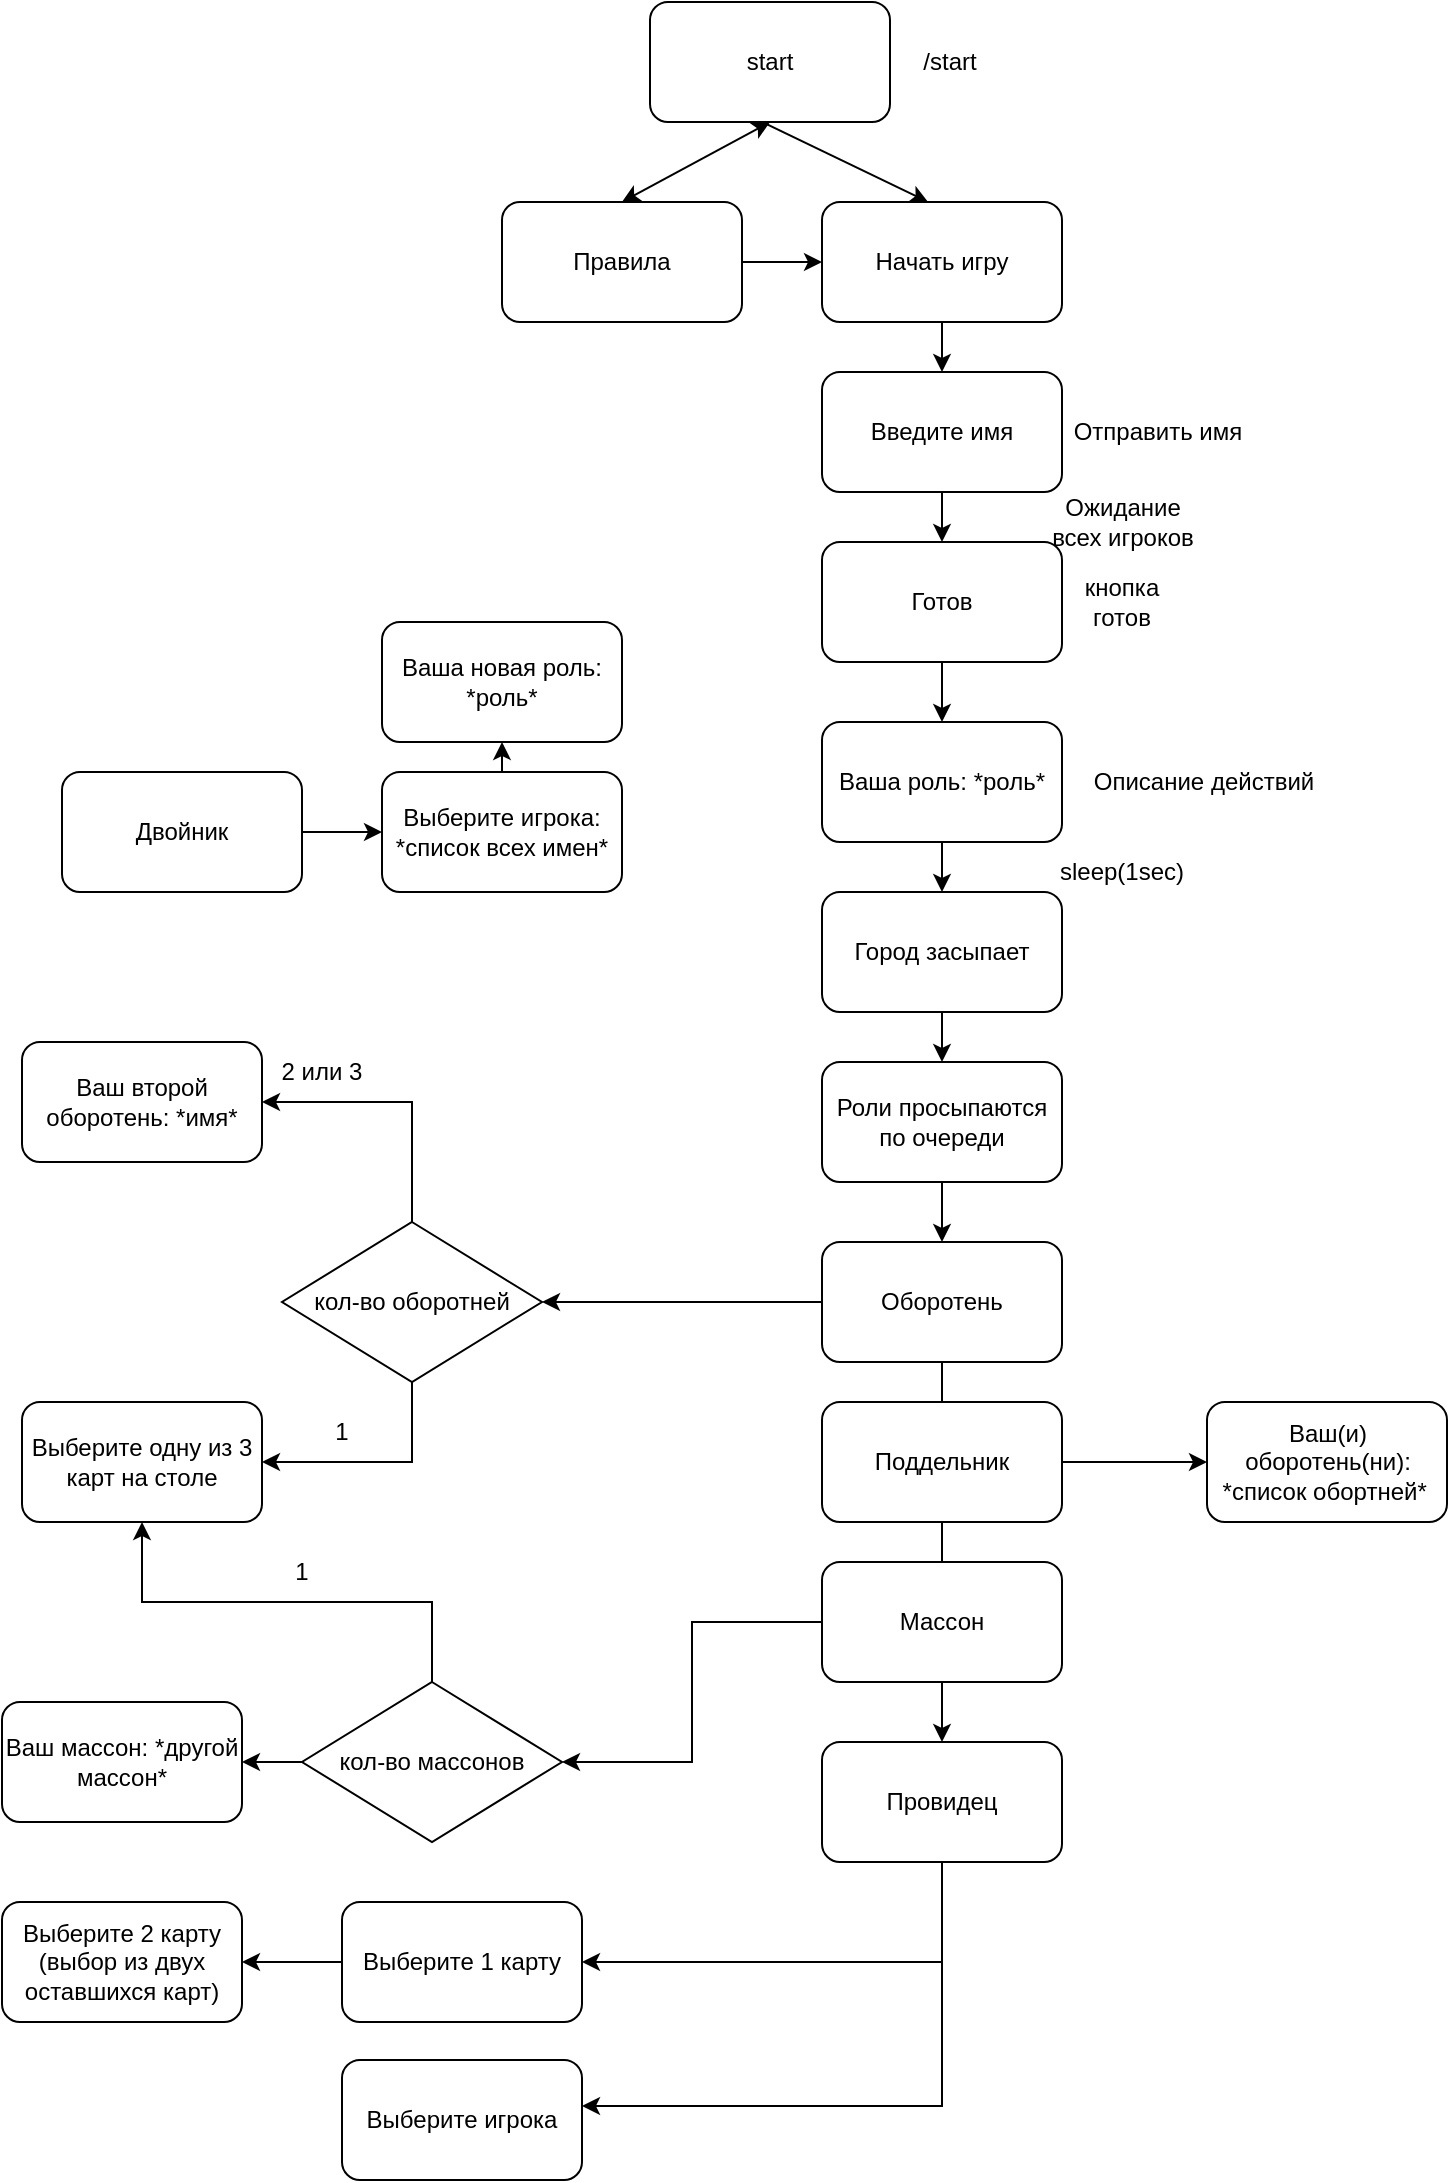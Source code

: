 <mxfile version="22.0.8" type="github" pages="2">
  <diagram name="Страница — 1" id="6bJ6J4g5H0hAXcQo4oVN">
    <mxGraphModel dx="1386" dy="759" grid="1" gridSize="10" guides="1" tooltips="1" connect="1" arrows="1" fold="1" page="1" pageScale="1" pageWidth="827" pageHeight="1169" math="0" shadow="0">
      <root>
        <mxCell id="0" />
        <mxCell id="1" parent="0" />
        <mxCell id="LyIlBi1Wi5pkrEanXtp--1" value="start" style="rounded=1;whiteSpace=wrap;html=1;" vertex="1" parent="1">
          <mxGeometry x="354" y="80" width="120" height="60" as="geometry" />
        </mxCell>
        <mxCell id="LyIlBi1Wi5pkrEanXtp--7" value="Введите имя" style="rounded=1;whiteSpace=wrap;html=1;" vertex="1" parent="1">
          <mxGeometry x="440" y="265" width="120" height="60" as="geometry" />
        </mxCell>
        <mxCell id="LyIlBi1Wi5pkrEanXtp--8" value="" style="endArrow=classic;html=1;rounded=0;entryX=0.5;entryY=0;entryDx=0;entryDy=0;exitX=0.5;exitY=1;exitDx=0;exitDy=0;" edge="1" parent="1" source="LyIlBi1Wi5pkrEanXtp--16" target="LyIlBi1Wi5pkrEanXtp--7">
          <mxGeometry width="50" height="50" relative="1" as="geometry">
            <mxPoint x="414" y="310" as="sourcePoint" />
            <mxPoint x="464" y="190" as="targetPoint" />
          </mxGeometry>
        </mxCell>
        <mxCell id="LyIlBi1Wi5pkrEanXtp--9" value="/start" style="text;html=1;strokeColor=none;fillColor=none;align=center;verticalAlign=middle;whiteSpace=wrap;rounded=0;" vertex="1" parent="1">
          <mxGeometry x="474" y="95" width="60" height="30" as="geometry" />
        </mxCell>
        <mxCell id="LyIlBi1Wi5pkrEanXtp--44" style="edgeStyle=orthogonalEdgeStyle;rounded=0;orthogonalLoop=1;jettySize=auto;html=1;exitX=0.5;exitY=1;exitDx=0;exitDy=0;entryX=0.5;entryY=0;entryDx=0;entryDy=0;" edge="1" parent="1" source="LyIlBi1Wi5pkrEanXtp--13">
          <mxGeometry relative="1" as="geometry">
            <mxPoint x="500" y="610" as="targetPoint" />
          </mxGeometry>
        </mxCell>
        <mxCell id="LyIlBi1Wi5pkrEanXtp--13" value="Город засыпает" style="rounded=1;whiteSpace=wrap;html=1;" vertex="1" parent="1">
          <mxGeometry x="440" y="525" width="120" height="60" as="geometry" />
        </mxCell>
        <mxCell id="LyIlBi1Wi5pkrEanXtp--38" style="edgeStyle=orthogonalEdgeStyle;rounded=0;orthogonalLoop=1;jettySize=auto;html=1;exitX=1;exitY=0.5;exitDx=0;exitDy=0;entryX=0;entryY=0.5;entryDx=0;entryDy=0;" edge="1" parent="1" source="LyIlBi1Wi5pkrEanXtp--14" target="LyIlBi1Wi5pkrEanXtp--16">
          <mxGeometry relative="1" as="geometry" />
        </mxCell>
        <mxCell id="LyIlBi1Wi5pkrEanXtp--14" value="Правила" style="rounded=1;whiteSpace=wrap;html=1;" vertex="1" parent="1">
          <mxGeometry x="280" y="180" width="120" height="60" as="geometry" />
        </mxCell>
        <mxCell id="LyIlBi1Wi5pkrEanXtp--16" value="Начать игру" style="rounded=1;whiteSpace=wrap;html=1;" vertex="1" parent="1">
          <mxGeometry x="440" y="180" width="120" height="60" as="geometry" />
        </mxCell>
        <mxCell id="LyIlBi1Wi5pkrEanXtp--27" style="edgeStyle=orthogonalEdgeStyle;rounded=0;orthogonalLoop=1;jettySize=auto;html=1;exitX=0.5;exitY=1;exitDx=0;exitDy=0;" edge="1" parent="1" source="LyIlBi1Wi5pkrEanXtp--17">
          <mxGeometry relative="1" as="geometry">
            <mxPoint x="500" y="440" as="targetPoint" />
          </mxGeometry>
        </mxCell>
        <mxCell id="LyIlBi1Wi5pkrEanXtp--17" value="Готов" style="rounded=1;whiteSpace=wrap;html=1;" vertex="1" parent="1">
          <mxGeometry x="440" y="350" width="120" height="60" as="geometry" />
        </mxCell>
        <mxCell id="LyIlBi1Wi5pkrEanXtp--18" value="" style="endArrow=classic;html=1;rounded=0;entryX=0.5;entryY=0;entryDx=0;entryDy=0;exitX=0.5;exitY=1;exitDx=0;exitDy=0;" edge="1" parent="1" target="LyIlBi1Wi5pkrEanXtp--17" source="LyIlBi1Wi5pkrEanXtp--7">
          <mxGeometry width="50" height="50" relative="1" as="geometry">
            <mxPoint x="650" y="240" as="sourcePoint" />
            <mxPoint x="700" y="190" as="targetPoint" />
          </mxGeometry>
        </mxCell>
        <mxCell id="LyIlBi1Wi5pkrEanXtp--19" value="кнопка готов" style="text;html=1;strokeColor=none;fillColor=none;align=center;verticalAlign=middle;whiteSpace=wrap;rounded=0;" vertex="1" parent="1">
          <mxGeometry x="560" y="365" width="60" height="30" as="geometry" />
        </mxCell>
        <mxCell id="LyIlBi1Wi5pkrEanXtp--20" value="Отправить имя" style="text;html=1;strokeColor=none;fillColor=none;align=center;verticalAlign=middle;whiteSpace=wrap;rounded=0;" vertex="1" parent="1">
          <mxGeometry x="560" y="280" width="96" height="30" as="geometry" />
        </mxCell>
        <mxCell id="LyIlBi1Wi5pkrEanXtp--30" style="edgeStyle=orthogonalEdgeStyle;rounded=0;orthogonalLoop=1;jettySize=auto;html=1;exitX=0.5;exitY=1;exitDx=0;exitDy=0;entryX=0.5;entryY=0;entryDx=0;entryDy=0;" edge="1" parent="1" source="LyIlBi1Wi5pkrEanXtp--21" target="LyIlBi1Wi5pkrEanXtp--13">
          <mxGeometry relative="1" as="geometry" />
        </mxCell>
        <mxCell id="LyIlBi1Wi5pkrEanXtp--21" value="Ваша роль: *роль*&lt;br&gt;" style="rounded=1;whiteSpace=wrap;html=1;" vertex="1" parent="1">
          <mxGeometry x="440" y="440" width="120" height="60" as="geometry" />
        </mxCell>
        <mxCell id="LyIlBi1Wi5pkrEanXtp--26" value="" style="endArrow=classic;html=1;rounded=0;entryX=0.442;entryY=0;entryDx=0;entryDy=0;entryPerimeter=0;" edge="1" parent="1" target="LyIlBi1Wi5pkrEanXtp--16">
          <mxGeometry width="50" height="50" relative="1" as="geometry">
            <mxPoint x="410" y="140" as="sourcePoint" />
            <mxPoint x="240" y="200" as="targetPoint" />
            <Array as="points" />
          </mxGeometry>
        </mxCell>
        <mxCell id="LyIlBi1Wi5pkrEanXtp--28" value="Ожидание всех игроков" style="text;html=1;strokeColor=none;fillColor=none;align=center;verticalAlign=middle;whiteSpace=wrap;rounded=0;" vertex="1" parent="1">
          <mxGeometry x="547.5" y="325" width="85" height="30" as="geometry" />
        </mxCell>
        <mxCell id="LyIlBi1Wi5pkrEanXtp--33" value="" style="endArrow=classic;startArrow=classic;html=1;rounded=0;exitX=0.5;exitY=0;exitDx=0;exitDy=0;" edge="1" parent="1" source="LyIlBi1Wi5pkrEanXtp--14">
          <mxGeometry width="50" height="50" relative="1" as="geometry">
            <mxPoint x="364" y="190" as="sourcePoint" />
            <mxPoint x="414" y="140" as="targetPoint" />
          </mxGeometry>
        </mxCell>
        <mxCell id="LyIlBi1Wi5pkrEanXtp--40" value="Описание действий" style="text;html=1;strokeColor=none;fillColor=none;align=center;verticalAlign=middle;whiteSpace=wrap;rounded=0;" vertex="1" parent="1">
          <mxGeometry x="560" y="455" width="142" height="30" as="geometry" />
        </mxCell>
        <mxCell id="LyIlBi1Wi5pkrEanXtp--41" value="sleep(1sec)" style="text;html=1;strokeColor=none;fillColor=none;align=center;verticalAlign=middle;whiteSpace=wrap;rounded=0;" vertex="1" parent="1">
          <mxGeometry x="560" y="500" width="60" height="30" as="geometry" />
        </mxCell>
        <mxCell id="LyIlBi1Wi5pkrEanXtp--68" style="edgeStyle=orthogonalEdgeStyle;rounded=0;orthogonalLoop=1;jettySize=auto;html=1;exitX=0;exitY=0.5;exitDx=0;exitDy=0;entryX=1;entryY=0.5;entryDx=0;entryDy=0;" edge="1" parent="1" source="LyIlBi1Wi5pkrEanXtp--62" target="LyIlBi1Wi5pkrEanXtp--71">
          <mxGeometry relative="1" as="geometry">
            <mxPoint x="300" y="650" as="targetPoint" />
          </mxGeometry>
        </mxCell>
        <mxCell id="LyIlBi1Wi5pkrEanXtp--82" style="edgeStyle=orthogonalEdgeStyle;rounded=0;orthogonalLoop=1;jettySize=auto;html=1;exitX=0.5;exitY=1;exitDx=0;exitDy=0;" edge="1" parent="1" source="LyIlBi1Wi5pkrEanXtp--62">
          <mxGeometry relative="1" as="geometry">
            <mxPoint x="500" y="800" as="targetPoint" />
          </mxGeometry>
        </mxCell>
        <mxCell id="LyIlBi1Wi5pkrEanXtp--62" value="Оборотень" style="rounded=1;whiteSpace=wrap;html=1;" vertex="1" parent="1">
          <mxGeometry x="440" y="700" width="120" height="60" as="geometry" />
        </mxCell>
        <mxCell id="LyIlBi1Wi5pkrEanXtp--63" value="Ваш второй оборотень: *имя*" style="rounded=1;whiteSpace=wrap;html=1;" vertex="1" parent="1">
          <mxGeometry x="40" y="600" width="120" height="60" as="geometry" />
        </mxCell>
        <mxCell id="LyIlBi1Wi5pkrEanXtp--96" style="edgeStyle=orthogonalEdgeStyle;rounded=0;orthogonalLoop=1;jettySize=auto;html=1;exitX=0.5;exitY=1;exitDx=0;exitDy=0;entryX=0.5;entryY=0;entryDx=0;entryDy=0;" edge="1" parent="1" source="LyIlBi1Wi5pkrEanXtp--64" target="LyIlBi1Wi5pkrEanXtp--62">
          <mxGeometry relative="1" as="geometry" />
        </mxCell>
        <mxCell id="LyIlBi1Wi5pkrEanXtp--64" value="Роли просыпаются по очереди" style="rounded=1;whiteSpace=wrap;html=1;" vertex="1" parent="1">
          <mxGeometry x="440" y="610" width="120" height="60" as="geometry" />
        </mxCell>
        <mxCell id="LyIlBi1Wi5pkrEanXtp--79" style="edgeStyle=orthogonalEdgeStyle;rounded=0;orthogonalLoop=1;jettySize=auto;html=1;exitX=1;exitY=0.5;exitDx=0;exitDy=0;entryX=0;entryY=0.5;entryDx=0;entryDy=0;" edge="1" parent="1" source="LyIlBi1Wi5pkrEanXtp--65" target="LyIlBi1Wi5pkrEanXtp--66">
          <mxGeometry relative="1" as="geometry" />
        </mxCell>
        <mxCell id="LyIlBi1Wi5pkrEanXtp--65" value="Двойник" style="rounded=1;whiteSpace=wrap;html=1;" vertex="1" parent="1">
          <mxGeometry x="60" y="465" width="120" height="60" as="geometry" />
        </mxCell>
        <mxCell id="LyIlBi1Wi5pkrEanXtp--80" style="edgeStyle=orthogonalEdgeStyle;rounded=0;orthogonalLoop=1;jettySize=auto;html=1;exitX=0.5;exitY=0;exitDx=0;exitDy=0;entryX=0.5;entryY=1;entryDx=0;entryDy=0;" edge="1" parent="1" source="LyIlBi1Wi5pkrEanXtp--66" target="LyIlBi1Wi5pkrEanXtp--78">
          <mxGeometry relative="1" as="geometry" />
        </mxCell>
        <mxCell id="LyIlBi1Wi5pkrEanXtp--66" value="Выберите игрока: *список всех имен*" style="rounded=1;whiteSpace=wrap;html=1;" vertex="1" parent="1">
          <mxGeometry x="220" y="465" width="120" height="60" as="geometry" />
        </mxCell>
        <mxCell id="LyIlBi1Wi5pkrEanXtp--69" value="Выберите одну из 3 карт на столе" style="rounded=1;whiteSpace=wrap;html=1;" vertex="1" parent="1">
          <mxGeometry x="40" y="780" width="120" height="60" as="geometry" />
        </mxCell>
        <mxCell id="LyIlBi1Wi5pkrEanXtp--75" style="edgeStyle=orthogonalEdgeStyle;rounded=0;orthogonalLoop=1;jettySize=auto;html=1;exitX=0.5;exitY=1;exitDx=0;exitDy=0;entryX=1;entryY=0.5;entryDx=0;entryDy=0;" edge="1" parent="1" source="LyIlBi1Wi5pkrEanXtp--71" target="LyIlBi1Wi5pkrEanXtp--69">
          <mxGeometry relative="1" as="geometry" />
        </mxCell>
        <mxCell id="LyIlBi1Wi5pkrEanXtp--76" style="edgeStyle=orthogonalEdgeStyle;rounded=0;orthogonalLoop=1;jettySize=auto;html=1;exitX=0.5;exitY=0;exitDx=0;exitDy=0;entryX=1;entryY=0.5;entryDx=0;entryDy=0;" edge="1" parent="1" source="LyIlBi1Wi5pkrEanXtp--71" target="LyIlBi1Wi5pkrEanXtp--63">
          <mxGeometry relative="1" as="geometry" />
        </mxCell>
        <mxCell id="LyIlBi1Wi5pkrEanXtp--71" value="кол-во оборотней" style="rhombus;whiteSpace=wrap;html=1;" vertex="1" parent="1">
          <mxGeometry x="170" y="690" width="130" height="80" as="geometry" />
        </mxCell>
        <mxCell id="LyIlBi1Wi5pkrEanXtp--73" value="1" style="text;html=1;strokeColor=none;fillColor=none;align=center;verticalAlign=middle;whiteSpace=wrap;rounded=0;" vertex="1" parent="1">
          <mxGeometry x="170" y="780" width="60" height="30" as="geometry" />
        </mxCell>
        <mxCell id="LyIlBi1Wi5pkrEanXtp--77" value="2 или 3" style="text;html=1;strokeColor=none;fillColor=none;align=center;verticalAlign=middle;whiteSpace=wrap;rounded=0;" vertex="1" parent="1">
          <mxGeometry x="160" y="600" width="60" height="30" as="geometry" />
        </mxCell>
        <mxCell id="LyIlBi1Wi5pkrEanXtp--78" value="Ваша новая роль: *роль*" style="rounded=1;whiteSpace=wrap;html=1;" vertex="1" parent="1">
          <mxGeometry x="220" y="390" width="120" height="60" as="geometry" />
        </mxCell>
        <mxCell id="LyIlBi1Wi5pkrEanXtp--85" style="edgeStyle=orthogonalEdgeStyle;rounded=0;orthogonalLoop=1;jettySize=auto;html=1;exitX=1;exitY=0.5;exitDx=0;exitDy=0;entryX=0;entryY=0.5;entryDx=0;entryDy=0;" edge="1" parent="1" source="LyIlBi1Wi5pkrEanXtp--83" target="LyIlBi1Wi5pkrEanXtp--84">
          <mxGeometry relative="1" as="geometry" />
        </mxCell>
        <mxCell id="LyIlBi1Wi5pkrEanXtp--86" style="edgeStyle=orthogonalEdgeStyle;rounded=0;orthogonalLoop=1;jettySize=auto;html=1;exitX=0.5;exitY=1;exitDx=0;exitDy=0;" edge="1" parent="1" source="LyIlBi1Wi5pkrEanXtp--83">
          <mxGeometry relative="1" as="geometry">
            <mxPoint x="500" y="890" as="targetPoint" />
          </mxGeometry>
        </mxCell>
        <mxCell id="LyIlBi1Wi5pkrEanXtp--83" value="Поддельник" style="rounded=1;whiteSpace=wrap;html=1;" vertex="1" parent="1">
          <mxGeometry x="440" y="780" width="120" height="60" as="geometry" />
        </mxCell>
        <mxCell id="LyIlBi1Wi5pkrEanXtp--84" value="Ваш(и) оборотень(ни): *список обортней*&amp;nbsp;" style="rounded=1;whiteSpace=wrap;html=1;" vertex="1" parent="1">
          <mxGeometry x="632.5" y="780" width="120" height="60" as="geometry" />
        </mxCell>
        <mxCell id="LyIlBi1Wi5pkrEanXtp--91" style="edgeStyle=orthogonalEdgeStyle;rounded=0;orthogonalLoop=1;jettySize=auto;html=1;exitX=0;exitY=0.5;exitDx=0;exitDy=0;entryX=1;entryY=0.5;entryDx=0;entryDy=0;" edge="1" parent="1" source="LyIlBi1Wi5pkrEanXtp--87" target="LyIlBi1Wi5pkrEanXtp--88">
          <mxGeometry relative="1" as="geometry">
            <mxPoint x="310" y="920" as="targetPoint" />
          </mxGeometry>
        </mxCell>
        <mxCell id="LyIlBi1Wi5pkrEanXtp--95" style="edgeStyle=orthogonalEdgeStyle;rounded=0;orthogonalLoop=1;jettySize=auto;html=1;exitX=0.5;exitY=1;exitDx=0;exitDy=0;" edge="1" parent="1" source="LyIlBi1Wi5pkrEanXtp--87">
          <mxGeometry relative="1" as="geometry">
            <mxPoint x="500" y="950" as="targetPoint" />
          </mxGeometry>
        </mxCell>
        <mxCell id="LyIlBi1Wi5pkrEanXtp--87" value="Массон" style="rounded=1;whiteSpace=wrap;html=1;" vertex="1" parent="1">
          <mxGeometry x="440" y="860" width="120" height="60" as="geometry" />
        </mxCell>
        <mxCell id="LyIlBi1Wi5pkrEanXtp--89" style="edgeStyle=orthogonalEdgeStyle;rounded=0;orthogonalLoop=1;jettySize=auto;html=1;exitX=0.5;exitY=0;exitDx=0;exitDy=0;entryX=0.5;entryY=1;entryDx=0;entryDy=0;" edge="1" parent="1" source="LyIlBi1Wi5pkrEanXtp--88" target="LyIlBi1Wi5pkrEanXtp--69">
          <mxGeometry relative="1" as="geometry" />
        </mxCell>
        <mxCell id="LyIlBi1Wi5pkrEanXtp--94" style="edgeStyle=orthogonalEdgeStyle;rounded=0;orthogonalLoop=1;jettySize=auto;html=1;exitX=0;exitY=0.5;exitDx=0;exitDy=0;entryX=1;entryY=0.5;entryDx=0;entryDy=0;" edge="1" parent="1" source="LyIlBi1Wi5pkrEanXtp--88" target="LyIlBi1Wi5pkrEanXtp--93">
          <mxGeometry relative="1" as="geometry" />
        </mxCell>
        <mxCell id="LyIlBi1Wi5pkrEanXtp--88" value="кол-во массонов" style="rhombus;whiteSpace=wrap;html=1;" vertex="1" parent="1">
          <mxGeometry x="180" y="920" width="130" height="80" as="geometry" />
        </mxCell>
        <mxCell id="LyIlBi1Wi5pkrEanXtp--90" value="1" style="text;html=1;strokeColor=none;fillColor=none;align=center;verticalAlign=middle;whiteSpace=wrap;rounded=0;" vertex="1" parent="1">
          <mxGeometry x="150" y="850" width="60" height="30" as="geometry" />
        </mxCell>
        <mxCell id="LyIlBi1Wi5pkrEanXtp--93" value="Ваш массон: *другой массон*" style="rounded=1;whiteSpace=wrap;html=1;" vertex="1" parent="1">
          <mxGeometry x="30" y="930" width="120" height="60" as="geometry" />
        </mxCell>
        <mxCell id="LyIlBi1Wi5pkrEanXtp--100" style="edgeStyle=orthogonalEdgeStyle;rounded=0;orthogonalLoop=1;jettySize=auto;html=1;exitX=0.5;exitY=1;exitDx=0;exitDy=0;entryX=1;entryY=0.5;entryDx=0;entryDy=0;" edge="1" parent="1" source="LyIlBi1Wi5pkrEanXtp--97" target="LyIlBi1Wi5pkrEanXtp--99">
          <mxGeometry relative="1" as="geometry" />
        </mxCell>
        <mxCell id="LyIlBi1Wi5pkrEanXtp--97" value="Провидец" style="rounded=1;whiteSpace=wrap;html=1;" vertex="1" parent="1">
          <mxGeometry x="440" y="950" width="120" height="60" as="geometry" />
        </mxCell>
        <mxCell id="LyIlBi1Wi5pkrEanXtp--102" style="edgeStyle=orthogonalEdgeStyle;rounded=0;orthogonalLoop=1;jettySize=auto;html=1;exitX=0;exitY=0.5;exitDx=0;exitDy=0;" edge="1" parent="1" source="LyIlBi1Wi5pkrEanXtp--99" target="LyIlBi1Wi5pkrEanXtp--101">
          <mxGeometry relative="1" as="geometry" />
        </mxCell>
        <mxCell id="LyIlBi1Wi5pkrEanXtp--99" value="Выберите 1 карту" style="rounded=1;whiteSpace=wrap;html=1;" vertex="1" parent="1">
          <mxGeometry x="200" y="1030" width="120" height="60" as="geometry" />
        </mxCell>
        <mxCell id="LyIlBi1Wi5pkrEanXtp--101" value="Выберите 2 карту&lt;br&gt;(выбор из двух оставшихся карт)" style="rounded=1;whiteSpace=wrap;html=1;" vertex="1" parent="1">
          <mxGeometry x="30" y="1030" width="120" height="60" as="geometry" />
        </mxCell>
        <mxCell id="LyIlBi1Wi5pkrEanXtp--103" value="Выберите игрока" style="rounded=1;whiteSpace=wrap;html=1;" vertex="1" parent="1">
          <mxGeometry x="200" y="1109" width="120" height="60" as="geometry" />
        </mxCell>
        <mxCell id="LyIlBi1Wi5pkrEanXtp--104" style="edgeStyle=orthogonalEdgeStyle;rounded=0;orthogonalLoop=1;jettySize=auto;html=1;exitX=0.5;exitY=1;exitDx=0;exitDy=0;entryX=1;entryY=0.383;entryDx=0;entryDy=0;entryPerimeter=0;" edge="1" parent="1" source="LyIlBi1Wi5pkrEanXtp--97" target="LyIlBi1Wi5pkrEanXtp--103">
          <mxGeometry relative="1" as="geometry" />
        </mxCell>
      </root>
    </mxGraphModel>
  </diagram>
  <diagram id="S7Aoay1-_35LaACyASHU" name="Страница — 2">
    <mxGraphModel dx="1386" dy="759" grid="1" gridSize="10" guides="1" tooltips="1" connect="1" arrows="1" fold="1" page="1" pageScale="1" pageWidth="827" pageHeight="1169" math="0" shadow="0">
      <root>
        <mxCell id="0" />
        <mxCell id="1" parent="0" />
      </root>
    </mxGraphModel>
  </diagram>
</mxfile>
